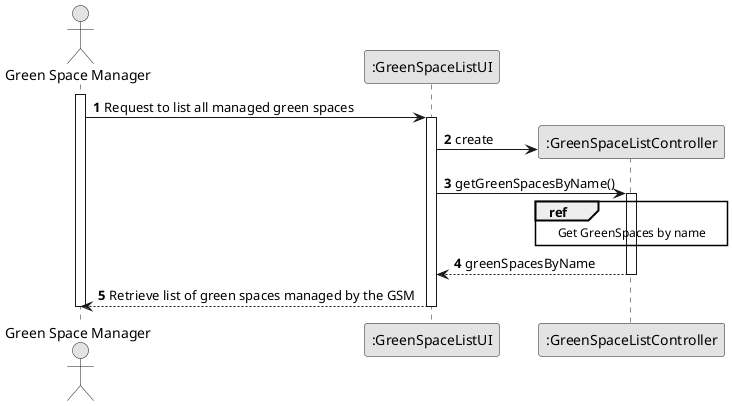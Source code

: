 @startuml
skinparam monochrome true
skinparam packageStyle rectangle
skinparam shadowing false

autonumber

'hide footbox
actor "Green Space Manager" as GSM
participant ":GreenSpaceListUI" as UI
participant ":GreenSpaceListController" as CTRL

activate GSM

GSM -> UI : Request to list all managed green spaces

    activate UI

        UI -> CTRL** : create

        UI -> CTRL : getGreenSpacesByName()
        activate CTRL

            ref over CTRL
                Get GreenSpaces by name
            end

            CTRL --> UI : greenSpacesByName
        deactivate CTRL

        UI --> GSM : Retrieve list of green spaces managed by the GSM
    deactivate UI
deactivate GSM

@enduml
